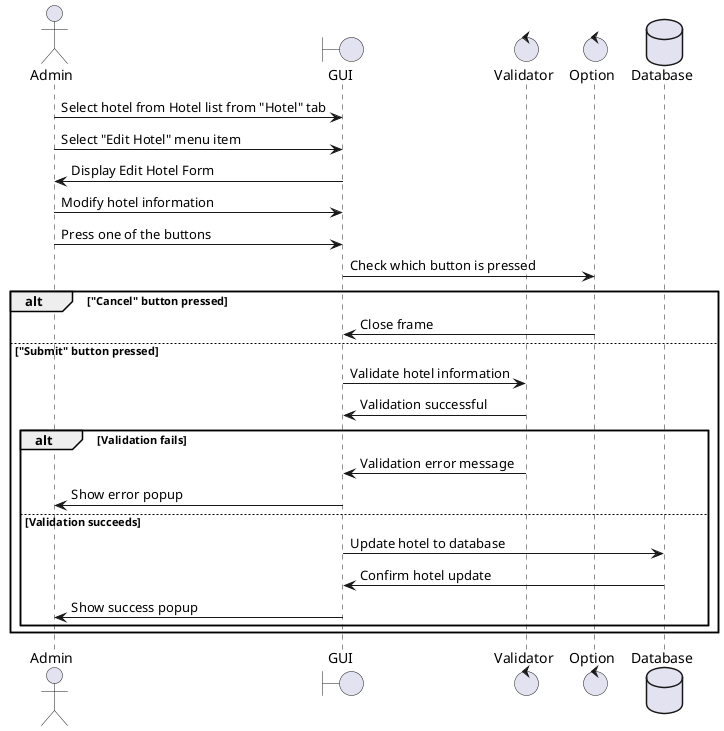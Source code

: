 @startuml hotel-edit

actor Admin as A
boundary GUI as G
control Validator as V
control Option as O
database Database as D

A -> G : Select hotel from Hotel list from "Hotel" tab
A -> G : Select "Edit Hotel" menu item
G -> A : Display Edit Hotel Form
A -> G : Modify hotel information
A -> G : Press one of the buttons
G -> O : Check which button is pressed
alt "Cancel" button pressed
    O -> G : Close frame
else "Submit" button pressed
    G -> V : Validate hotel information
    V -> G : Validation successful
    alt Validation fails
        V -> G : Validation error message
        G -> A : Show error popup
    else Validation succeeds
        G -> D : Update hotel to database
        D -> G : Confirm hotel update
        G -> A : Show success popup
    end
end

@enduml
